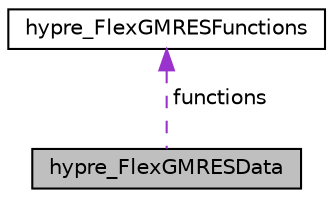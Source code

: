 digraph "hypre_FlexGMRESData"
{
 // LATEX_PDF_SIZE
  edge [fontname="Helvetica",fontsize="10",labelfontname="Helvetica",labelfontsize="10"];
  node [fontname="Helvetica",fontsize="10",shape=record];
  Node1 [label="hypre_FlexGMRESData",height=0.2,width=0.4,color="black", fillcolor="grey75", style="filled", fontcolor="black",tooltip=" "];
  Node2 -> Node1 [dir="back",color="darkorchid3",fontsize="10",style="dashed",label=" functions" ,fontname="Helvetica"];
  Node2 [label="hypre_FlexGMRESFunctions",height=0.2,width=0.4,color="black", fillcolor="white", style="filled",URL="$structhypre___flex_g_m_r_e_s_functions.html",tooltip=" "];
}
